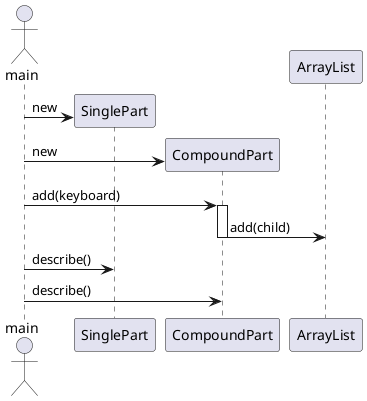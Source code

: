 @startuml
	actor main

    
    create SinglePart
   	main -> SinglePart : new
    create CompoundPart
   	main -> CompoundPart : new   
   	
   	main -> CompoundPart : add(keyboard)
	activate CompoundPart
 	CompoundPart -> ArrayList : add(child)
    deactivate CompoundPart
    
    main -> SinglePart : describe()
    main -> CompoundPart : describe()
   
	
@enduml